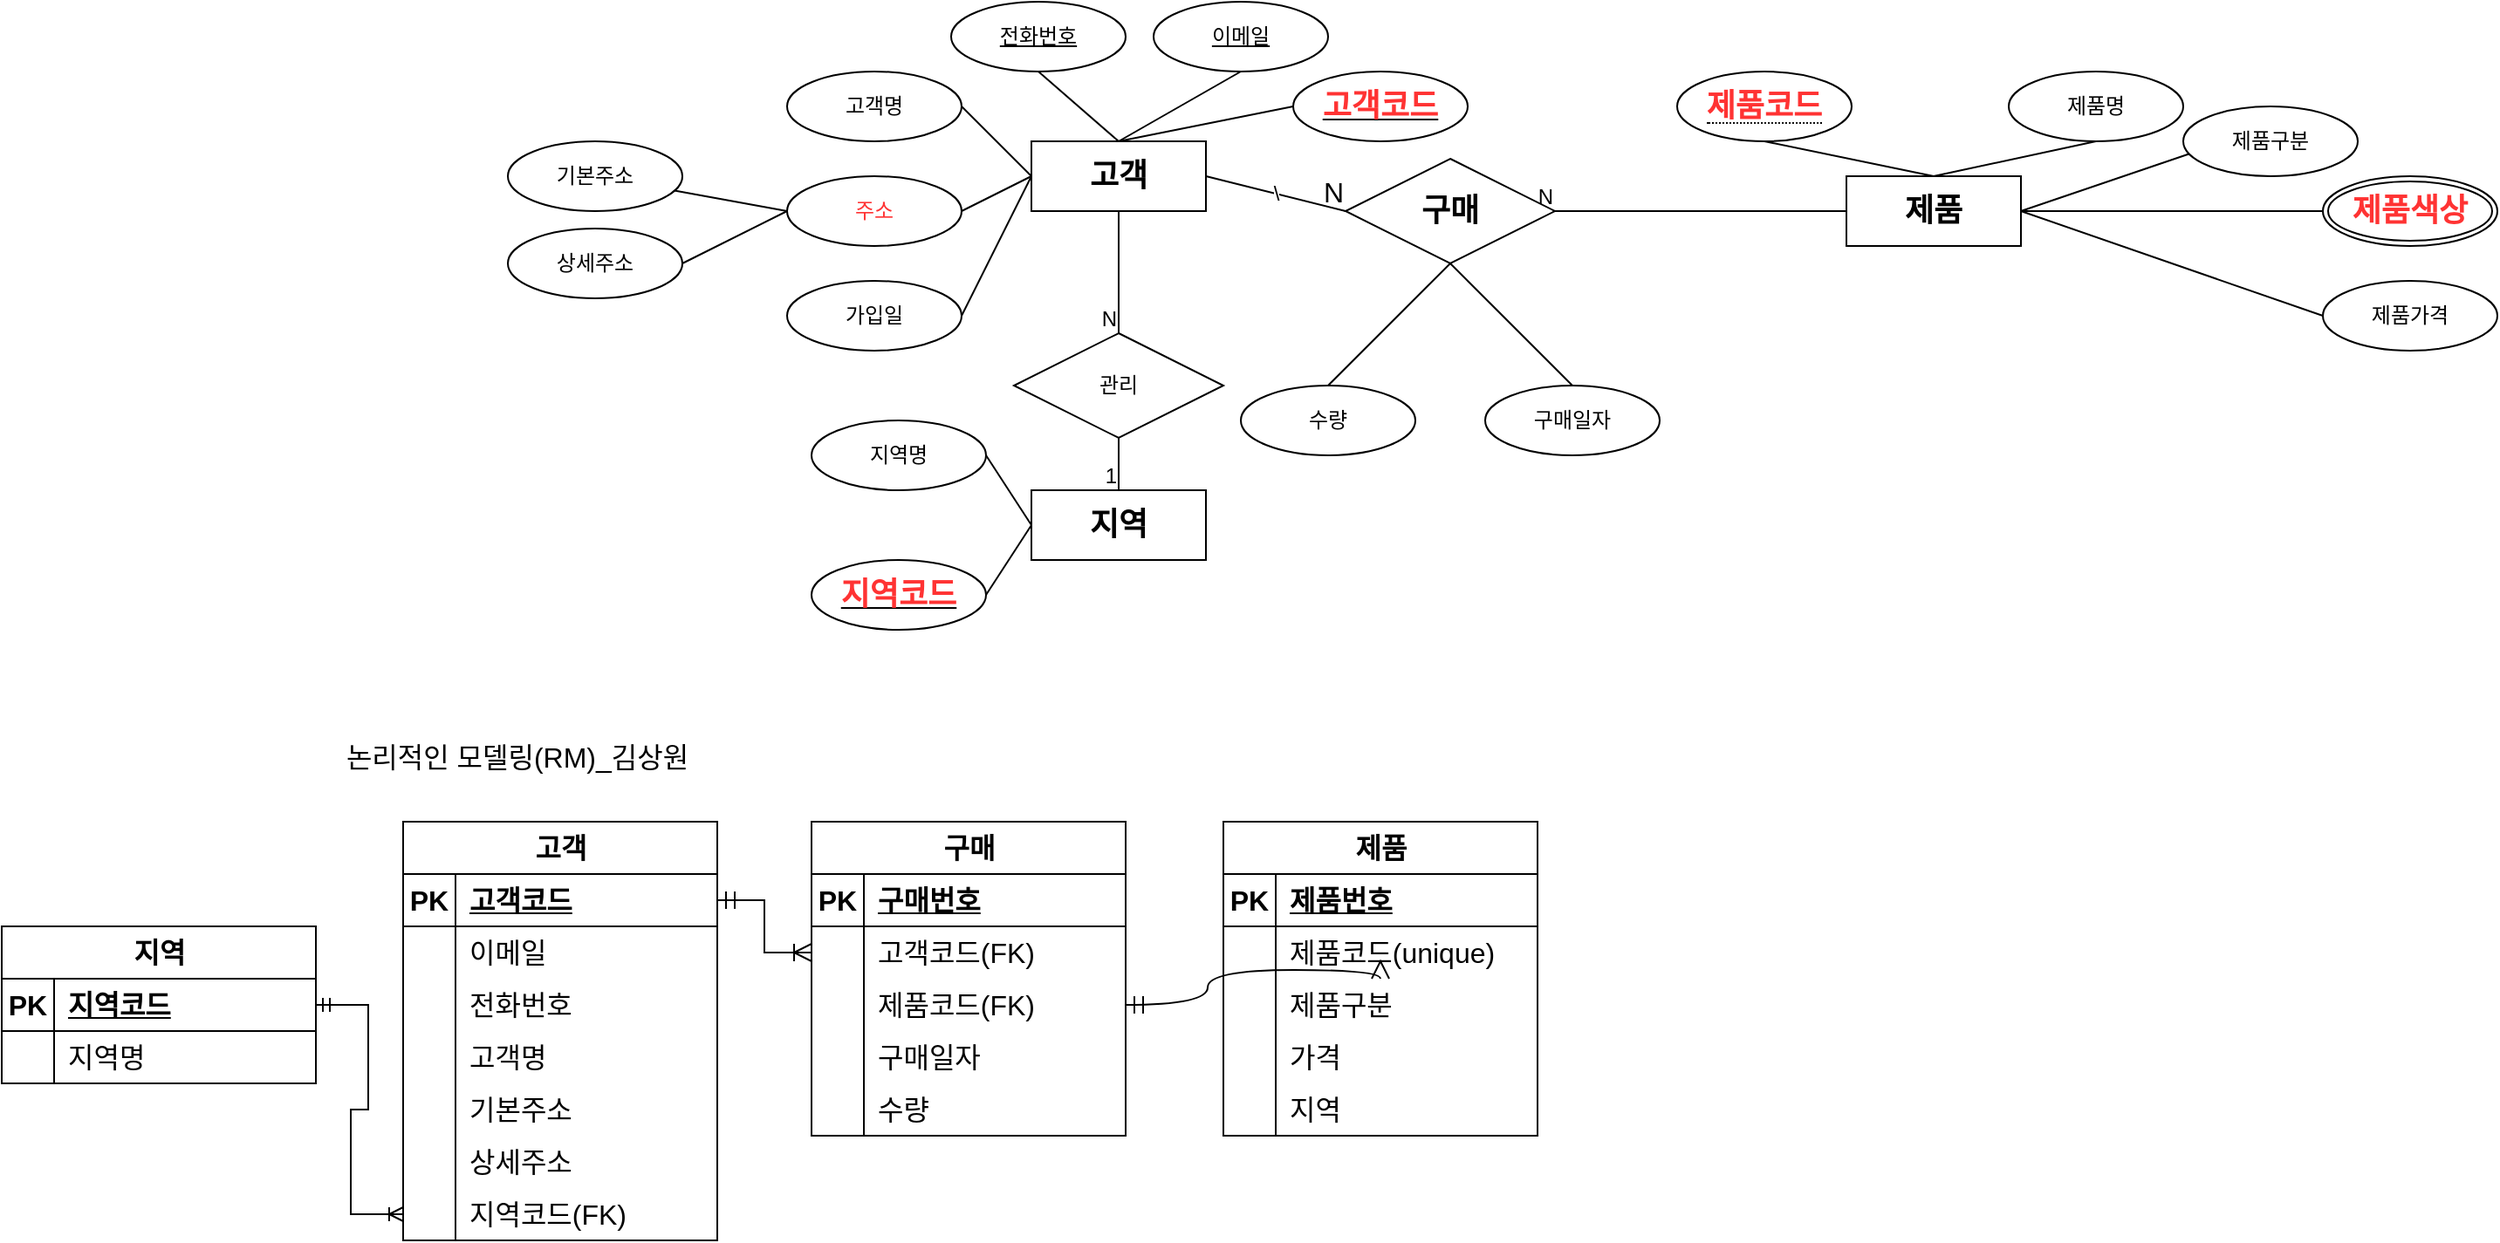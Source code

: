 <mxfile version="22.1.16" type="github">
  <diagram name="페이지-1" id="XXd5la0gGxo-WiuPi_Nq">
    <mxGraphModel dx="1359" dy="749" grid="1" gridSize="10" guides="1" tooltips="1" connect="1" arrows="1" fold="1" page="1" pageScale="1" pageWidth="827" pageHeight="1169" math="0" shadow="0">
      <root>
        <mxCell id="0" />
        <mxCell id="1" parent="0" />
        <mxCell id="Sp2O6UVeh7xAuPdAi9yz-2" value="&lt;font style=&quot;font-size: 18px;&quot;&gt;&lt;b&gt;고객&lt;/b&gt;&lt;/font&gt;" style="whiteSpace=wrap;html=1;align=center;" parent="1" vertex="1">
          <mxGeometry x="360" y="680" width="100" height="40" as="geometry" />
        </mxCell>
        <mxCell id="Sp2O6UVeh7xAuPdAi9yz-3" value="고객명" style="ellipse;whiteSpace=wrap;html=1;align=center;" parent="1" vertex="1">
          <mxGeometry x="220" y="640" width="100" height="40" as="geometry" />
        </mxCell>
        <mxCell id="Sp2O6UVeh7xAuPdAi9yz-4" value="" style="endArrow=none;html=1;rounded=0;exitX=1;exitY=0.5;exitDx=0;exitDy=0;entryX=0;entryY=0.5;entryDx=0;entryDy=0;" parent="1" source="Sp2O6UVeh7xAuPdAi9yz-3" target="Sp2O6UVeh7xAuPdAi9yz-2" edge="1">
          <mxGeometry relative="1" as="geometry">
            <mxPoint x="330" y="700" as="sourcePoint" />
            <mxPoint x="490" y="700" as="targetPoint" />
          </mxGeometry>
        </mxCell>
        <mxCell id="Sp2O6UVeh7xAuPdAi9yz-6" value="" style="endArrow=none;html=1;rounded=0;entryX=0.5;entryY=1;entryDx=0;entryDy=0;exitX=0.5;exitY=0;exitDx=0;exitDy=0;" parent="1" source="Sp2O6UVeh7xAuPdAi9yz-2" target="Sp2O6UVeh7xAuPdAi9yz-8" edge="1">
          <mxGeometry relative="1" as="geometry">
            <mxPoint x="395" y="680" as="sourcePoint" />
            <mxPoint x="410" y="640" as="targetPoint" />
          </mxGeometry>
        </mxCell>
        <mxCell id="Sp2O6UVeh7xAuPdAi9yz-8" value="전화번호" style="ellipse;whiteSpace=wrap;html=1;align=center;fontStyle=4;" parent="1" vertex="1">
          <mxGeometry x="314" y="600" width="100" height="40" as="geometry" />
        </mxCell>
        <mxCell id="Sp2O6UVeh7xAuPdAi9yz-12" value="이메일" style="ellipse;whiteSpace=wrap;html=1;align=center;fontStyle=4;" parent="1" vertex="1">
          <mxGeometry x="430" y="600" width="100" height="40" as="geometry" />
        </mxCell>
        <mxCell id="Sp2O6UVeh7xAuPdAi9yz-13" value="&lt;font color=&quot;#ff3333&quot; style=&quot;font-size: 18px;&quot;&gt;&lt;b&gt;고객코드&lt;/b&gt;&lt;/font&gt;" style="ellipse;whiteSpace=wrap;html=1;align=center;fontStyle=4;" parent="1" vertex="1">
          <mxGeometry x="510" y="640" width="100" height="40" as="geometry" />
        </mxCell>
        <mxCell id="Sp2O6UVeh7xAuPdAi9yz-15" value="&lt;font color=&quot;#ff3333&quot;&gt;주소&lt;/font&gt;" style="ellipse;whiteSpace=wrap;html=1;align=center;" parent="1" vertex="1">
          <mxGeometry x="220" y="700" width="100" height="40" as="geometry" />
        </mxCell>
        <mxCell id="Sp2O6UVeh7xAuPdAi9yz-16" value="" style="endArrow=none;html=1;rounded=0;exitX=1;exitY=0.5;exitDx=0;exitDy=0;entryX=0;entryY=0.5;entryDx=0;entryDy=0;" parent="1" source="Sp2O6UVeh7xAuPdAi9yz-15" target="Sp2O6UVeh7xAuPdAi9yz-2" edge="1">
          <mxGeometry relative="1" as="geometry">
            <mxPoint x="390" y="690" as="sourcePoint" />
            <mxPoint x="550" y="690" as="targetPoint" />
          </mxGeometry>
        </mxCell>
        <mxCell id="Sp2O6UVeh7xAuPdAi9yz-17" value="기본주소" style="ellipse;whiteSpace=wrap;html=1;align=center;" parent="1" vertex="1">
          <mxGeometry x="60" y="680" width="100" height="40" as="geometry" />
        </mxCell>
        <mxCell id="Sp2O6UVeh7xAuPdAi9yz-19" value="상세주소" style="ellipse;whiteSpace=wrap;html=1;align=center;" parent="1" vertex="1">
          <mxGeometry x="60" y="730" width="100" height="40" as="geometry" />
        </mxCell>
        <mxCell id="Sp2O6UVeh7xAuPdAi9yz-20" value="" style="endArrow=none;html=1;rounded=0;exitX=1;exitY=0.5;exitDx=0;exitDy=0;entryX=0;entryY=0.5;entryDx=0;entryDy=0;" parent="1" source="Sp2O6UVeh7xAuPdAi9yz-19" target="Sp2O6UVeh7xAuPdAi9yz-15" edge="1">
          <mxGeometry relative="1" as="geometry">
            <mxPoint x="360" y="690" as="sourcePoint" />
            <mxPoint x="520" y="690" as="targetPoint" />
          </mxGeometry>
        </mxCell>
        <mxCell id="Sp2O6UVeh7xAuPdAi9yz-21" value="" style="endArrow=none;html=1;rounded=0;entryX=0;entryY=0.5;entryDx=0;entryDy=0;" parent="1" source="Sp2O6UVeh7xAuPdAi9yz-17" target="Sp2O6UVeh7xAuPdAi9yz-15" edge="1">
          <mxGeometry relative="1" as="geometry">
            <mxPoint x="360" y="690" as="sourcePoint" />
            <mxPoint x="520" y="690" as="targetPoint" />
          </mxGeometry>
        </mxCell>
        <mxCell id="Sp2O6UVeh7xAuPdAi9yz-22" value="가입일" style="ellipse;whiteSpace=wrap;html=1;align=center;" parent="1" vertex="1">
          <mxGeometry x="220" y="760" width="100" height="40" as="geometry" />
        </mxCell>
        <mxCell id="Sp2O6UVeh7xAuPdAi9yz-23" value="" style="endArrow=none;html=1;rounded=0;exitX=1;exitY=0.5;exitDx=0;exitDy=0;" parent="1" source="Sp2O6UVeh7xAuPdAi9yz-22" edge="1">
          <mxGeometry relative="1" as="geometry">
            <mxPoint x="360" y="690" as="sourcePoint" />
            <mxPoint x="360" y="700" as="targetPoint" />
          </mxGeometry>
        </mxCell>
        <mxCell id="Sp2O6UVeh7xAuPdAi9yz-29" value="&lt;font style=&quot;font-size: 18px;&quot;&gt;&lt;b&gt;지역&lt;/b&gt;&lt;/font&gt;" style="whiteSpace=wrap;html=1;align=center;" parent="1" vertex="1">
          <mxGeometry x="360" y="880" width="100" height="40" as="geometry" />
        </mxCell>
        <mxCell id="Sp2O6UVeh7xAuPdAi9yz-32" value="지역명" style="ellipse;whiteSpace=wrap;html=1;align=center;" parent="1" vertex="1">
          <mxGeometry x="234" y="840" width="100" height="40" as="geometry" />
        </mxCell>
        <mxCell id="Sp2O6UVeh7xAuPdAi9yz-33" value="&lt;font color=&quot;#ff3333&quot; style=&quot;font-size: 18px;&quot;&gt;&lt;b&gt;지역코드&lt;/b&gt;&lt;/font&gt;" style="ellipse;whiteSpace=wrap;html=1;align=center;fontStyle=4;" parent="1" vertex="1">
          <mxGeometry x="234" y="920" width="100" height="40" as="geometry" />
        </mxCell>
        <mxCell id="Sp2O6UVeh7xAuPdAi9yz-34" value="" style="endArrow=none;html=1;rounded=0;exitX=1;exitY=0.5;exitDx=0;exitDy=0;entryX=0;entryY=0.5;entryDx=0;entryDy=0;" parent="1" source="Sp2O6UVeh7xAuPdAi9yz-33" target="Sp2O6UVeh7xAuPdAi9yz-29" edge="1">
          <mxGeometry relative="1" as="geometry">
            <mxPoint x="360" y="990" as="sourcePoint" />
            <mxPoint x="520" y="990" as="targetPoint" />
          </mxGeometry>
        </mxCell>
        <mxCell id="Sp2O6UVeh7xAuPdAi9yz-39" value="" style="endArrow=none;html=1;rounded=0;exitX=1;exitY=0.5;exitDx=0;exitDy=0;entryX=0;entryY=0.5;entryDx=0;entryDy=0;" parent="1" source="Sp2O6UVeh7xAuPdAi9yz-32" target="Sp2O6UVeh7xAuPdAi9yz-29" edge="1">
          <mxGeometry relative="1" as="geometry">
            <mxPoint x="360" y="990" as="sourcePoint" />
            <mxPoint x="520" y="990" as="targetPoint" />
          </mxGeometry>
        </mxCell>
        <mxCell id="Sp2O6UVeh7xAuPdAi9yz-53" value="&lt;font style=&quot;font-size: 18px;&quot;&gt;&lt;b&gt;제품&lt;/b&gt;&lt;/font&gt;" style="whiteSpace=wrap;html=1;align=center;" parent="1" vertex="1">
          <mxGeometry x="827" y="700" width="100" height="40" as="geometry" />
        </mxCell>
        <mxCell id="Sp2O6UVeh7xAuPdAi9yz-54" value="" style="endArrow=none;html=1;rounded=0;entryX=0.5;entryY=0;entryDx=0;entryDy=0;exitX=0.5;exitY=1;exitDx=0;exitDy=0;" parent="1" source="Sp2O6UVeh7xAuPdAi9yz-94" target="Sp2O6UVeh7xAuPdAi9yz-53" edge="1">
          <mxGeometry relative="1" as="geometry">
            <mxPoint x="830" y="760" as="sourcePoint" />
            <mxPoint x="820" y="910" as="targetPoint" />
          </mxGeometry>
        </mxCell>
        <mxCell id="Sp2O6UVeh7xAuPdAi9yz-56" value="" style="endArrow=none;html=1;rounded=0;entryX=0.5;entryY=0;entryDx=0;entryDy=0;exitX=0.5;exitY=1;exitDx=0;exitDy=0;" parent="1" source="Sp2O6UVeh7xAuPdAi9yz-57" target="Sp2O6UVeh7xAuPdAi9yz-53" edge="1">
          <mxGeometry relative="1" as="geometry">
            <mxPoint x="960" y="760" as="sourcePoint" />
            <mxPoint x="820" y="910" as="targetPoint" />
          </mxGeometry>
        </mxCell>
        <mxCell id="Sp2O6UVeh7xAuPdAi9yz-57" value="제품명" style="ellipse;whiteSpace=wrap;html=1;align=center;" parent="1" vertex="1">
          <mxGeometry x="920" y="640" width="100" height="40" as="geometry" />
        </mxCell>
        <mxCell id="Sp2O6UVeh7xAuPdAi9yz-58" value="" style="endArrow=none;html=1;rounded=0;exitX=1;exitY=0.5;exitDx=0;exitDy=0;entryX=0.04;entryY=0.675;entryDx=0;entryDy=0;entryPerimeter=0;" parent="1" source="Sp2O6UVeh7xAuPdAi9yz-53" target="Sp2O6UVeh7xAuPdAi9yz-59" edge="1">
          <mxGeometry relative="1" as="geometry">
            <mxPoint x="660" y="810" as="sourcePoint" />
            <mxPoint x="1040" y="800" as="targetPoint" />
          </mxGeometry>
        </mxCell>
        <mxCell id="Sp2O6UVeh7xAuPdAi9yz-59" value="제품구분" style="ellipse;whiteSpace=wrap;html=1;align=center;" parent="1" vertex="1">
          <mxGeometry x="1020" y="660" width="100" height="40" as="geometry" />
        </mxCell>
        <mxCell id="Sp2O6UVeh7xAuPdAi9yz-60" value="&lt;font color=&quot;#ff3333&quot; style=&quot;font-size: 18px;&quot;&gt;&lt;b&gt;제품색상&lt;/b&gt;&lt;/font&gt;" style="ellipse;shape=doubleEllipse;margin=3;whiteSpace=wrap;html=1;align=center;" parent="1" vertex="1">
          <mxGeometry x="1100" y="700" width="100" height="40" as="geometry" />
        </mxCell>
        <mxCell id="Sp2O6UVeh7xAuPdAi9yz-61" value="" style="endArrow=none;html=1;rounded=0;exitX=1;exitY=0.5;exitDx=0;exitDy=0;entryX=0;entryY=0.5;entryDx=0;entryDy=0;" parent="1" source="Sp2O6UVeh7xAuPdAi9yz-53" target="Sp2O6UVeh7xAuPdAi9yz-60" edge="1">
          <mxGeometry relative="1" as="geometry">
            <mxPoint x="660" y="810" as="sourcePoint" />
            <mxPoint x="820" y="810" as="targetPoint" />
          </mxGeometry>
        </mxCell>
        <mxCell id="Sp2O6UVeh7xAuPdAi9yz-62" value="" style="endArrow=none;html=1;rounded=0;exitX=1;exitY=0.5;exitDx=0;exitDy=0;entryX=0;entryY=0.5;entryDx=0;entryDy=0;" parent="1" source="Sp2O6UVeh7xAuPdAi9yz-53" target="Sp2O6UVeh7xAuPdAi9yz-63" edge="1">
          <mxGeometry relative="1" as="geometry">
            <mxPoint x="660" y="810" as="sourcePoint" />
            <mxPoint x="1040" y="920" as="targetPoint" />
          </mxGeometry>
        </mxCell>
        <mxCell id="Sp2O6UVeh7xAuPdAi9yz-63" value="제품가격" style="ellipse;whiteSpace=wrap;html=1;align=center;" parent="1" vertex="1">
          <mxGeometry x="1100" y="760" width="100" height="40" as="geometry" />
        </mxCell>
        <mxCell id="Sp2O6UVeh7xAuPdAi9yz-67" value="" style="endArrow=none;html=1;rounded=0;entryX=0.5;entryY=0;entryDx=0;entryDy=0;exitX=0.5;exitY=1;exitDx=0;exitDy=0;" parent="1" source="Sp2O6UVeh7xAuPdAi9yz-12" target="Sp2O6UVeh7xAuPdAi9yz-2" edge="1">
          <mxGeometry relative="1" as="geometry">
            <mxPoint x="210" y="800" as="sourcePoint" />
            <mxPoint x="370" y="800" as="targetPoint" />
          </mxGeometry>
        </mxCell>
        <mxCell id="Sp2O6UVeh7xAuPdAi9yz-72" value="" style="endArrow=none;html=1;rounded=0;exitX=0;exitY=0.5;exitDx=0;exitDy=0;" parent="1" source="Sp2O6UVeh7xAuPdAi9yz-13" edge="1">
          <mxGeometry relative="1" as="geometry">
            <mxPoint x="210" y="800" as="sourcePoint" />
            <mxPoint x="410" y="680" as="targetPoint" />
          </mxGeometry>
        </mxCell>
        <mxCell id="Sp2O6UVeh7xAuPdAi9yz-73" value="" style="endArrow=none;html=1;rounded=0;exitX=0.5;exitY=1;exitDx=0;exitDy=0;entryX=0.5;entryY=0;entryDx=0;entryDy=0;" parent="1" source="Sp2O6UVeh7xAuPdAi9yz-2" target="Sp2O6UVeh7xAuPdAi9yz-75" edge="1">
          <mxGeometry relative="1" as="geometry">
            <mxPoint x="210" y="800" as="sourcePoint" />
            <mxPoint x="410" y="800" as="targetPoint" />
          </mxGeometry>
        </mxCell>
        <mxCell id="Sp2O6UVeh7xAuPdAi9yz-74" value="N" style="resizable=0;html=1;whiteSpace=wrap;align=right;verticalAlign=bottom;" parent="Sp2O6UVeh7xAuPdAi9yz-73" connectable="0" vertex="1">
          <mxGeometry x="1" relative="1" as="geometry" />
        </mxCell>
        <mxCell id="Sp2O6UVeh7xAuPdAi9yz-75" value="관리" style="shape=rhombus;perimeter=rhombusPerimeter;whiteSpace=wrap;html=1;align=center;" parent="1" vertex="1">
          <mxGeometry x="350" y="790" width="120" height="60" as="geometry" />
        </mxCell>
        <mxCell id="Sp2O6UVeh7xAuPdAi9yz-76" value="" style="endArrow=none;html=1;rounded=0;entryX=0.5;entryY=0;entryDx=0;entryDy=0;exitX=0.5;exitY=1;exitDx=0;exitDy=0;" parent="1" source="Sp2O6UVeh7xAuPdAi9yz-75" target="Sp2O6UVeh7xAuPdAi9yz-29" edge="1">
          <mxGeometry relative="1" as="geometry">
            <mxPoint x="210" y="800" as="sourcePoint" />
            <mxPoint x="370" y="800" as="targetPoint" />
          </mxGeometry>
        </mxCell>
        <mxCell id="Sp2O6UVeh7xAuPdAi9yz-77" value="1" style="resizable=0;html=1;whiteSpace=wrap;align=right;verticalAlign=bottom;" parent="Sp2O6UVeh7xAuPdAi9yz-76" connectable="0" vertex="1">
          <mxGeometry x="1" relative="1" as="geometry" />
        </mxCell>
        <mxCell id="Sp2O6UVeh7xAuPdAi9yz-82" value="&lt;font style=&quot;font-size: 18px;&quot;&gt;&lt;b&gt;구매&lt;/b&gt;&lt;/font&gt;" style="shape=rhombus;perimeter=rhombusPerimeter;whiteSpace=wrap;html=1;align=center;" parent="1" vertex="1">
          <mxGeometry x="540" y="690" width="120" height="60" as="geometry" />
        </mxCell>
        <mxCell id="Sp2O6UVeh7xAuPdAi9yz-89" value="" style="endArrow=none;html=1;rounded=0;exitX=0.5;exitY=1;exitDx=0;exitDy=0;entryX=0.5;entryY=0;entryDx=0;entryDy=0;" parent="1" source="Sp2O6UVeh7xAuPdAi9yz-82" target="Sp2O6UVeh7xAuPdAi9yz-90" edge="1">
          <mxGeometry relative="1" as="geometry">
            <mxPoint x="620" y="790" as="sourcePoint" />
            <mxPoint x="640" y="880" as="targetPoint" />
          </mxGeometry>
        </mxCell>
        <mxCell id="Sp2O6UVeh7xAuPdAi9yz-90" value="구매일자" style="ellipse;whiteSpace=wrap;html=1;align=center;" parent="1" vertex="1">
          <mxGeometry x="620" y="820" width="100" height="40" as="geometry" />
        </mxCell>
        <mxCell id="Sp2O6UVeh7xAuPdAi9yz-91" value="" style="endArrow=none;html=1;rounded=0;exitX=0;exitY=0.5;exitDx=0;exitDy=0;entryX=1;entryY=0.5;entryDx=0;entryDy=0;" parent="1" source="Sp2O6UVeh7xAuPdAi9yz-53" target="Sp2O6UVeh7xAuPdAi9yz-82" edge="1">
          <mxGeometry relative="1" as="geometry">
            <mxPoint x="500" y="800" as="sourcePoint" />
            <mxPoint x="750" y="910" as="targetPoint" />
          </mxGeometry>
        </mxCell>
        <mxCell id="Sp2O6UVeh7xAuPdAi9yz-92" value="N" style="resizable=0;html=1;whiteSpace=wrap;align=right;verticalAlign=bottom;" parent="Sp2O6UVeh7xAuPdAi9yz-91" connectable="0" vertex="1">
          <mxGeometry x="1" relative="1" as="geometry" />
        </mxCell>
        <mxCell id="Sp2O6UVeh7xAuPdAi9yz-94" value="&lt;span style=&quot;border-bottom: 1px dotted&quot;&gt;&lt;font color=&quot;#ff3333&quot; style=&quot;font-size: 18px;&quot;&gt;&lt;b&gt;제품코드&lt;/b&gt;&lt;/font&gt;&lt;/span&gt;" style="ellipse;whiteSpace=wrap;html=1;align=center;" parent="1" vertex="1">
          <mxGeometry x="730" y="640" width="100" height="40" as="geometry" />
        </mxCell>
        <mxCell id="5yjKq1ibxhHhdfg8pm5G-1" value="고객" style="shape=table;startSize=30;container=1;collapsible=1;childLayout=tableLayout;fixedRows=1;rowLines=0;fontStyle=1;align=center;resizeLast=1;html=1;fontSize=16;" parent="1" vertex="1">
          <mxGeometry y="1070" width="180" height="240" as="geometry" />
        </mxCell>
        <mxCell id="5yjKq1ibxhHhdfg8pm5G-2" value="" style="shape=tableRow;horizontal=0;startSize=0;swimlaneHead=0;swimlaneBody=0;fillColor=none;collapsible=0;dropTarget=0;points=[[0,0.5],[1,0.5]];portConstraint=eastwest;top=0;left=0;right=0;bottom=1;fontSize=16;" parent="5yjKq1ibxhHhdfg8pm5G-1" vertex="1">
          <mxGeometry y="30" width="180" height="30" as="geometry" />
        </mxCell>
        <mxCell id="5yjKq1ibxhHhdfg8pm5G-3" value="PK" style="shape=partialRectangle;connectable=0;fillColor=none;top=0;left=0;bottom=0;right=0;fontStyle=1;overflow=hidden;whiteSpace=wrap;html=1;fontSize=16;" parent="5yjKq1ibxhHhdfg8pm5G-2" vertex="1">
          <mxGeometry width="30" height="30" as="geometry">
            <mxRectangle width="30" height="30" as="alternateBounds" />
          </mxGeometry>
        </mxCell>
        <mxCell id="5yjKq1ibxhHhdfg8pm5G-4" value="고객코드" style="shape=partialRectangle;connectable=0;fillColor=none;top=0;left=0;bottom=0;right=0;align=left;spacingLeft=6;fontStyle=5;overflow=hidden;whiteSpace=wrap;html=1;fontSize=16;" parent="5yjKq1ibxhHhdfg8pm5G-2" vertex="1">
          <mxGeometry x="30" width="150" height="30" as="geometry">
            <mxRectangle width="150" height="30" as="alternateBounds" />
          </mxGeometry>
        </mxCell>
        <mxCell id="5yjKq1ibxhHhdfg8pm5G-5" value="" style="shape=tableRow;horizontal=0;startSize=0;swimlaneHead=0;swimlaneBody=0;fillColor=none;collapsible=0;dropTarget=0;points=[[0,0.5],[1,0.5]];portConstraint=eastwest;top=0;left=0;right=0;bottom=0;fontSize=16;" parent="5yjKq1ibxhHhdfg8pm5G-1" vertex="1">
          <mxGeometry y="60" width="180" height="30" as="geometry" />
        </mxCell>
        <mxCell id="5yjKq1ibxhHhdfg8pm5G-6" value="" style="shape=partialRectangle;connectable=0;fillColor=none;top=0;left=0;bottom=0;right=0;editable=1;overflow=hidden;whiteSpace=wrap;html=1;fontSize=16;" parent="5yjKq1ibxhHhdfg8pm5G-5" vertex="1">
          <mxGeometry width="30" height="30" as="geometry">
            <mxRectangle width="30" height="30" as="alternateBounds" />
          </mxGeometry>
        </mxCell>
        <mxCell id="5yjKq1ibxhHhdfg8pm5G-7" value="이메일" style="shape=partialRectangle;connectable=0;fillColor=none;top=0;left=0;bottom=0;right=0;align=left;spacingLeft=6;overflow=hidden;whiteSpace=wrap;html=1;fontSize=16;" parent="5yjKq1ibxhHhdfg8pm5G-5" vertex="1">
          <mxGeometry x="30" width="150" height="30" as="geometry">
            <mxRectangle width="150" height="30" as="alternateBounds" />
          </mxGeometry>
        </mxCell>
        <mxCell id="5yjKq1ibxhHhdfg8pm5G-8" value="" style="shape=tableRow;horizontal=0;startSize=0;swimlaneHead=0;swimlaneBody=0;fillColor=none;collapsible=0;dropTarget=0;points=[[0,0.5],[1,0.5]];portConstraint=eastwest;top=0;left=0;right=0;bottom=0;fontSize=16;" parent="5yjKq1ibxhHhdfg8pm5G-1" vertex="1">
          <mxGeometry y="90" width="180" height="30" as="geometry" />
        </mxCell>
        <mxCell id="5yjKq1ibxhHhdfg8pm5G-9" value="" style="shape=partialRectangle;connectable=0;fillColor=none;top=0;left=0;bottom=0;right=0;editable=1;overflow=hidden;whiteSpace=wrap;html=1;fontSize=16;" parent="5yjKq1ibxhHhdfg8pm5G-8" vertex="1">
          <mxGeometry width="30" height="30" as="geometry">
            <mxRectangle width="30" height="30" as="alternateBounds" />
          </mxGeometry>
        </mxCell>
        <mxCell id="5yjKq1ibxhHhdfg8pm5G-10" value="전화번호" style="shape=partialRectangle;connectable=0;fillColor=none;top=0;left=0;bottom=0;right=0;align=left;spacingLeft=6;overflow=hidden;whiteSpace=wrap;html=1;fontSize=16;" parent="5yjKq1ibxhHhdfg8pm5G-8" vertex="1">
          <mxGeometry x="30" width="150" height="30" as="geometry">
            <mxRectangle width="150" height="30" as="alternateBounds" />
          </mxGeometry>
        </mxCell>
        <mxCell id="5yjKq1ibxhHhdfg8pm5G-11" value="" style="shape=tableRow;horizontal=0;startSize=0;swimlaneHead=0;swimlaneBody=0;fillColor=none;collapsible=0;dropTarget=0;points=[[0,0.5],[1,0.5]];portConstraint=eastwest;top=0;left=0;right=0;bottom=0;fontSize=16;" parent="5yjKq1ibxhHhdfg8pm5G-1" vertex="1">
          <mxGeometry y="120" width="180" height="30" as="geometry" />
        </mxCell>
        <mxCell id="5yjKq1ibxhHhdfg8pm5G-12" value="" style="shape=partialRectangle;connectable=0;fillColor=none;top=0;left=0;bottom=0;right=0;editable=1;overflow=hidden;whiteSpace=wrap;html=1;fontSize=16;" parent="5yjKq1ibxhHhdfg8pm5G-11" vertex="1">
          <mxGeometry width="30" height="30" as="geometry">
            <mxRectangle width="30" height="30" as="alternateBounds" />
          </mxGeometry>
        </mxCell>
        <mxCell id="5yjKq1ibxhHhdfg8pm5G-13" value="고객명" style="shape=partialRectangle;connectable=0;fillColor=none;top=0;left=0;bottom=0;right=0;align=left;spacingLeft=6;overflow=hidden;whiteSpace=wrap;html=1;fontSize=16;" parent="5yjKq1ibxhHhdfg8pm5G-11" vertex="1">
          <mxGeometry x="30" width="150" height="30" as="geometry">
            <mxRectangle width="150" height="30" as="alternateBounds" />
          </mxGeometry>
        </mxCell>
        <mxCell id="5yjKq1ibxhHhdfg8pm5G-49" value="" style="shape=tableRow;horizontal=0;startSize=0;swimlaneHead=0;swimlaneBody=0;fillColor=none;collapsible=0;dropTarget=0;points=[[0,0.5],[1,0.5]];portConstraint=eastwest;top=0;left=0;right=0;bottom=0;fontSize=16;" parent="5yjKq1ibxhHhdfg8pm5G-1" vertex="1">
          <mxGeometry y="150" width="180" height="30" as="geometry" />
        </mxCell>
        <mxCell id="5yjKq1ibxhHhdfg8pm5G-50" value="" style="shape=partialRectangle;connectable=0;fillColor=none;top=0;left=0;bottom=0;right=0;editable=1;overflow=hidden;whiteSpace=wrap;html=1;fontSize=16;" parent="5yjKq1ibxhHhdfg8pm5G-49" vertex="1">
          <mxGeometry width="30" height="30" as="geometry">
            <mxRectangle width="30" height="30" as="alternateBounds" />
          </mxGeometry>
        </mxCell>
        <mxCell id="5yjKq1ibxhHhdfg8pm5G-51" value="기본주소" style="shape=partialRectangle;connectable=0;fillColor=none;top=0;left=0;bottom=0;right=0;align=left;spacingLeft=6;overflow=hidden;whiteSpace=wrap;html=1;fontSize=16;" parent="5yjKq1ibxhHhdfg8pm5G-49" vertex="1">
          <mxGeometry x="30" width="150" height="30" as="geometry">
            <mxRectangle width="150" height="30" as="alternateBounds" />
          </mxGeometry>
        </mxCell>
        <mxCell id="5yjKq1ibxhHhdfg8pm5G-52" value="" style="shape=tableRow;horizontal=0;startSize=0;swimlaneHead=0;swimlaneBody=0;fillColor=none;collapsible=0;dropTarget=0;points=[[0,0.5],[1,0.5]];portConstraint=eastwest;top=0;left=0;right=0;bottom=0;fontSize=16;" parent="5yjKq1ibxhHhdfg8pm5G-1" vertex="1">
          <mxGeometry y="180" width="180" height="30" as="geometry" />
        </mxCell>
        <mxCell id="5yjKq1ibxhHhdfg8pm5G-53" value="" style="shape=partialRectangle;connectable=0;fillColor=none;top=0;left=0;bottom=0;right=0;editable=1;overflow=hidden;whiteSpace=wrap;html=1;fontSize=16;" parent="5yjKq1ibxhHhdfg8pm5G-52" vertex="1">
          <mxGeometry width="30" height="30" as="geometry">
            <mxRectangle width="30" height="30" as="alternateBounds" />
          </mxGeometry>
        </mxCell>
        <mxCell id="5yjKq1ibxhHhdfg8pm5G-54" value="상세주소" style="shape=partialRectangle;connectable=0;fillColor=none;top=0;left=0;bottom=0;right=0;align=left;spacingLeft=6;overflow=hidden;whiteSpace=wrap;html=1;fontSize=16;" parent="5yjKq1ibxhHhdfg8pm5G-52" vertex="1">
          <mxGeometry x="30" width="150" height="30" as="geometry">
            <mxRectangle width="150" height="30" as="alternateBounds" />
          </mxGeometry>
        </mxCell>
        <mxCell id="5yjKq1ibxhHhdfg8pm5G-142" value="" style="shape=tableRow;horizontal=0;startSize=0;swimlaneHead=0;swimlaneBody=0;fillColor=none;collapsible=0;dropTarget=0;points=[[0,0.5],[1,0.5]];portConstraint=eastwest;top=0;left=0;right=0;bottom=0;fontSize=16;" parent="5yjKq1ibxhHhdfg8pm5G-1" vertex="1">
          <mxGeometry y="210" width="180" height="30" as="geometry" />
        </mxCell>
        <mxCell id="5yjKq1ibxhHhdfg8pm5G-143" value="" style="shape=partialRectangle;connectable=0;fillColor=none;top=0;left=0;bottom=0;right=0;editable=1;overflow=hidden;whiteSpace=wrap;html=1;fontSize=16;" parent="5yjKq1ibxhHhdfg8pm5G-142" vertex="1">
          <mxGeometry width="30" height="30" as="geometry">
            <mxRectangle width="30" height="30" as="alternateBounds" />
          </mxGeometry>
        </mxCell>
        <mxCell id="5yjKq1ibxhHhdfg8pm5G-144" value="지역코드(FK)" style="shape=partialRectangle;connectable=0;fillColor=none;top=0;left=0;bottom=0;right=0;align=left;spacingLeft=6;overflow=hidden;whiteSpace=wrap;html=1;fontSize=16;" parent="5yjKq1ibxhHhdfg8pm5G-142" vertex="1">
          <mxGeometry x="30" width="150" height="30" as="geometry">
            <mxRectangle width="150" height="30" as="alternateBounds" />
          </mxGeometry>
        </mxCell>
        <mxCell id="5yjKq1ibxhHhdfg8pm5G-58" value="제품" style="shape=table;startSize=30;container=1;collapsible=1;childLayout=tableLayout;fixedRows=1;rowLines=0;fontStyle=1;align=center;resizeLast=1;html=1;fontSize=16;" parent="1" vertex="1">
          <mxGeometry x="470" y="1070" width="180" height="180" as="geometry" />
        </mxCell>
        <mxCell id="5yjKq1ibxhHhdfg8pm5G-59" value="" style="shape=tableRow;horizontal=0;startSize=0;swimlaneHead=0;swimlaneBody=0;fillColor=none;collapsible=0;dropTarget=0;points=[[0,0.5],[1,0.5]];portConstraint=eastwest;top=0;left=0;right=0;bottom=1;fontSize=16;" parent="5yjKq1ibxhHhdfg8pm5G-58" vertex="1">
          <mxGeometry y="30" width="180" height="30" as="geometry" />
        </mxCell>
        <mxCell id="5yjKq1ibxhHhdfg8pm5G-60" value="PK" style="shape=partialRectangle;connectable=0;fillColor=none;top=0;left=0;bottom=0;right=0;fontStyle=1;overflow=hidden;whiteSpace=wrap;html=1;fontSize=16;" parent="5yjKq1ibxhHhdfg8pm5G-59" vertex="1">
          <mxGeometry width="30" height="30" as="geometry">
            <mxRectangle width="30" height="30" as="alternateBounds" />
          </mxGeometry>
        </mxCell>
        <mxCell id="5yjKq1ibxhHhdfg8pm5G-61" value="제품번호" style="shape=partialRectangle;connectable=0;fillColor=none;top=0;left=0;bottom=0;right=0;align=left;spacingLeft=6;fontStyle=5;overflow=hidden;whiteSpace=wrap;html=1;fontSize=16;" parent="5yjKq1ibxhHhdfg8pm5G-59" vertex="1">
          <mxGeometry x="30" width="150" height="30" as="geometry">
            <mxRectangle width="150" height="30" as="alternateBounds" />
          </mxGeometry>
        </mxCell>
        <mxCell id="5yjKq1ibxhHhdfg8pm5G-62" value="" style="shape=tableRow;horizontal=0;startSize=0;swimlaneHead=0;swimlaneBody=0;fillColor=none;collapsible=0;dropTarget=0;points=[[0,0.5],[1,0.5]];portConstraint=eastwest;top=0;left=0;right=0;bottom=0;fontSize=16;" parent="5yjKq1ibxhHhdfg8pm5G-58" vertex="1">
          <mxGeometry y="60" width="180" height="30" as="geometry" />
        </mxCell>
        <mxCell id="5yjKq1ibxhHhdfg8pm5G-63" value="" style="shape=partialRectangle;connectable=0;fillColor=none;top=0;left=0;bottom=0;right=0;editable=1;overflow=hidden;whiteSpace=wrap;html=1;fontSize=16;" parent="5yjKq1ibxhHhdfg8pm5G-62" vertex="1">
          <mxGeometry width="30" height="30" as="geometry">
            <mxRectangle width="30" height="30" as="alternateBounds" />
          </mxGeometry>
        </mxCell>
        <mxCell id="5yjKq1ibxhHhdfg8pm5G-64" value="제품코드(unique)" style="shape=partialRectangle;connectable=0;fillColor=none;top=0;left=0;bottom=0;right=0;align=left;spacingLeft=6;overflow=hidden;whiteSpace=wrap;html=1;fontSize=16;" parent="5yjKq1ibxhHhdfg8pm5G-62" vertex="1">
          <mxGeometry x="30" width="150" height="30" as="geometry">
            <mxRectangle width="150" height="30" as="alternateBounds" />
          </mxGeometry>
        </mxCell>
        <mxCell id="5yjKq1ibxhHhdfg8pm5G-65" value="" style="shape=tableRow;horizontal=0;startSize=0;swimlaneHead=0;swimlaneBody=0;fillColor=none;collapsible=0;dropTarget=0;points=[[0,0.5],[1,0.5]];portConstraint=eastwest;top=0;left=0;right=0;bottom=0;fontSize=16;" parent="5yjKq1ibxhHhdfg8pm5G-58" vertex="1">
          <mxGeometry y="90" width="180" height="30" as="geometry" />
        </mxCell>
        <mxCell id="5yjKq1ibxhHhdfg8pm5G-66" value="" style="shape=partialRectangle;connectable=0;fillColor=none;top=0;left=0;bottom=0;right=0;editable=1;overflow=hidden;whiteSpace=wrap;html=1;fontSize=16;" parent="5yjKq1ibxhHhdfg8pm5G-65" vertex="1">
          <mxGeometry width="30" height="30" as="geometry">
            <mxRectangle width="30" height="30" as="alternateBounds" />
          </mxGeometry>
        </mxCell>
        <mxCell id="5yjKq1ibxhHhdfg8pm5G-67" value="제품구분" style="shape=partialRectangle;connectable=0;fillColor=none;top=0;left=0;bottom=0;right=0;align=left;spacingLeft=6;overflow=hidden;whiteSpace=wrap;html=1;fontSize=16;" parent="5yjKq1ibxhHhdfg8pm5G-65" vertex="1">
          <mxGeometry x="30" width="150" height="30" as="geometry">
            <mxRectangle width="150" height="30" as="alternateBounds" />
          </mxGeometry>
        </mxCell>
        <mxCell id="5yjKq1ibxhHhdfg8pm5G-71" value="" style="shape=tableRow;horizontal=0;startSize=0;swimlaneHead=0;swimlaneBody=0;fillColor=none;collapsible=0;dropTarget=0;points=[[0,0.5],[1,0.5]];portConstraint=eastwest;top=0;left=0;right=0;bottom=0;fontSize=16;" parent="5yjKq1ibxhHhdfg8pm5G-58" vertex="1">
          <mxGeometry y="120" width="180" height="30" as="geometry" />
        </mxCell>
        <mxCell id="5yjKq1ibxhHhdfg8pm5G-72" value="" style="shape=partialRectangle;connectable=0;fillColor=none;top=0;left=0;bottom=0;right=0;editable=1;overflow=hidden;whiteSpace=wrap;html=1;fontSize=16;" parent="5yjKq1ibxhHhdfg8pm5G-71" vertex="1">
          <mxGeometry width="30" height="30" as="geometry">
            <mxRectangle width="30" height="30" as="alternateBounds" />
          </mxGeometry>
        </mxCell>
        <mxCell id="5yjKq1ibxhHhdfg8pm5G-73" value="가격" style="shape=partialRectangle;connectable=0;fillColor=none;top=0;left=0;bottom=0;right=0;align=left;spacingLeft=6;overflow=hidden;whiteSpace=wrap;html=1;fontSize=16;" parent="5yjKq1ibxhHhdfg8pm5G-71" vertex="1">
          <mxGeometry x="30" width="150" height="30" as="geometry">
            <mxRectangle width="150" height="30" as="alternateBounds" />
          </mxGeometry>
        </mxCell>
        <mxCell id="5yjKq1ibxhHhdfg8pm5G-80" value="" style="shape=tableRow;horizontal=0;startSize=0;swimlaneHead=0;swimlaneBody=0;fillColor=none;collapsible=0;dropTarget=0;points=[[0,0.5],[1,0.5]];portConstraint=eastwest;top=0;left=0;right=0;bottom=0;fontSize=16;" parent="5yjKq1ibxhHhdfg8pm5G-58" vertex="1">
          <mxGeometry y="150" width="180" height="30" as="geometry" />
        </mxCell>
        <mxCell id="5yjKq1ibxhHhdfg8pm5G-81" value="" style="shape=partialRectangle;connectable=0;fillColor=none;top=0;left=0;bottom=0;right=0;editable=1;overflow=hidden;whiteSpace=wrap;html=1;fontSize=16;" parent="5yjKq1ibxhHhdfg8pm5G-80" vertex="1">
          <mxGeometry width="30" height="30" as="geometry">
            <mxRectangle width="30" height="30" as="alternateBounds" />
          </mxGeometry>
        </mxCell>
        <mxCell id="5yjKq1ibxhHhdfg8pm5G-82" value="지역" style="shape=partialRectangle;connectable=0;fillColor=none;top=0;left=0;bottom=0;right=0;align=left;spacingLeft=6;overflow=hidden;whiteSpace=wrap;html=1;fontSize=16;" parent="5yjKq1ibxhHhdfg8pm5G-80" vertex="1">
          <mxGeometry x="30" width="150" height="30" as="geometry">
            <mxRectangle width="150" height="30" as="alternateBounds" />
          </mxGeometry>
        </mxCell>
        <mxCell id="5yjKq1ibxhHhdfg8pm5G-83" value="지역" style="shape=table;startSize=30;container=1;collapsible=1;childLayout=tableLayout;fixedRows=1;rowLines=0;fontStyle=1;align=center;resizeLast=1;html=1;fontSize=16;" parent="1" vertex="1">
          <mxGeometry x="-230" y="1130" width="180" height="90" as="geometry" />
        </mxCell>
        <mxCell id="5yjKq1ibxhHhdfg8pm5G-84" value="" style="shape=tableRow;horizontal=0;startSize=0;swimlaneHead=0;swimlaneBody=0;fillColor=none;collapsible=0;dropTarget=0;points=[[0,0.5],[1,0.5]];portConstraint=eastwest;top=0;left=0;right=0;bottom=1;fontSize=16;" parent="5yjKq1ibxhHhdfg8pm5G-83" vertex="1">
          <mxGeometry y="30" width="180" height="30" as="geometry" />
        </mxCell>
        <mxCell id="5yjKq1ibxhHhdfg8pm5G-85" value="PK" style="shape=partialRectangle;connectable=0;fillColor=none;top=0;left=0;bottom=0;right=0;fontStyle=1;overflow=hidden;whiteSpace=wrap;html=1;fontSize=16;" parent="5yjKq1ibxhHhdfg8pm5G-84" vertex="1">
          <mxGeometry width="30" height="30" as="geometry">
            <mxRectangle width="30" height="30" as="alternateBounds" />
          </mxGeometry>
        </mxCell>
        <mxCell id="5yjKq1ibxhHhdfg8pm5G-86" value="지역코드" style="shape=partialRectangle;connectable=0;fillColor=none;top=0;left=0;bottom=0;right=0;align=left;spacingLeft=6;fontStyle=5;overflow=hidden;whiteSpace=wrap;html=1;fontSize=16;" parent="5yjKq1ibxhHhdfg8pm5G-84" vertex="1">
          <mxGeometry x="30" width="150" height="30" as="geometry">
            <mxRectangle width="150" height="30" as="alternateBounds" />
          </mxGeometry>
        </mxCell>
        <mxCell id="5yjKq1ibxhHhdfg8pm5G-87" value="" style="shape=tableRow;horizontal=0;startSize=0;swimlaneHead=0;swimlaneBody=0;fillColor=none;collapsible=0;dropTarget=0;points=[[0,0.5],[1,0.5]];portConstraint=eastwest;top=0;left=0;right=0;bottom=0;fontSize=16;" parent="5yjKq1ibxhHhdfg8pm5G-83" vertex="1">
          <mxGeometry y="60" width="180" height="30" as="geometry" />
        </mxCell>
        <mxCell id="5yjKq1ibxhHhdfg8pm5G-88" value="" style="shape=partialRectangle;connectable=0;fillColor=none;top=0;left=0;bottom=0;right=0;editable=1;overflow=hidden;whiteSpace=wrap;html=1;fontSize=16;" parent="5yjKq1ibxhHhdfg8pm5G-87" vertex="1">
          <mxGeometry width="30" height="30" as="geometry">
            <mxRectangle width="30" height="30" as="alternateBounds" />
          </mxGeometry>
        </mxCell>
        <mxCell id="5yjKq1ibxhHhdfg8pm5G-89" value="지역명" style="shape=partialRectangle;connectable=0;fillColor=none;top=0;left=0;bottom=0;right=0;align=left;spacingLeft=6;overflow=hidden;whiteSpace=wrap;html=1;fontSize=16;" parent="5yjKq1ibxhHhdfg8pm5G-87" vertex="1">
          <mxGeometry x="30" width="150" height="30" as="geometry">
            <mxRectangle width="150" height="30" as="alternateBounds" />
          </mxGeometry>
        </mxCell>
        <mxCell id="5yjKq1ibxhHhdfg8pm5G-99" value="구매" style="shape=table;startSize=30;container=1;collapsible=1;childLayout=tableLayout;fixedRows=1;rowLines=0;fontStyle=1;align=center;resizeLast=1;html=1;fontSize=16;" parent="1" vertex="1">
          <mxGeometry x="234" y="1070" width="180" height="180" as="geometry" />
        </mxCell>
        <mxCell id="5yjKq1ibxhHhdfg8pm5G-100" value="" style="shape=tableRow;horizontal=0;startSize=0;swimlaneHead=0;swimlaneBody=0;fillColor=none;collapsible=0;dropTarget=0;points=[[0,0.5],[1,0.5]];portConstraint=eastwest;top=0;left=0;right=0;bottom=1;fontSize=16;" parent="5yjKq1ibxhHhdfg8pm5G-99" vertex="1">
          <mxGeometry y="30" width="180" height="30" as="geometry" />
        </mxCell>
        <mxCell id="5yjKq1ibxhHhdfg8pm5G-101" value="PK" style="shape=partialRectangle;connectable=0;fillColor=none;top=0;left=0;bottom=0;right=0;fontStyle=1;overflow=hidden;whiteSpace=wrap;html=1;fontSize=16;" parent="5yjKq1ibxhHhdfg8pm5G-100" vertex="1">
          <mxGeometry width="30" height="30" as="geometry">
            <mxRectangle width="30" height="30" as="alternateBounds" />
          </mxGeometry>
        </mxCell>
        <mxCell id="5yjKq1ibxhHhdfg8pm5G-102" value="구매번호" style="shape=partialRectangle;connectable=0;fillColor=none;top=0;left=0;bottom=0;right=0;align=left;spacingLeft=6;fontStyle=5;overflow=hidden;whiteSpace=wrap;html=1;fontSize=16;" parent="5yjKq1ibxhHhdfg8pm5G-100" vertex="1">
          <mxGeometry x="30" width="150" height="30" as="geometry">
            <mxRectangle width="150" height="30" as="alternateBounds" />
          </mxGeometry>
        </mxCell>
        <mxCell id="5yjKq1ibxhHhdfg8pm5G-103" value="" style="shape=tableRow;horizontal=0;startSize=0;swimlaneHead=0;swimlaneBody=0;fillColor=none;collapsible=0;dropTarget=0;points=[[0,0.5],[1,0.5]];portConstraint=eastwest;top=0;left=0;right=0;bottom=0;fontSize=16;" parent="5yjKq1ibxhHhdfg8pm5G-99" vertex="1">
          <mxGeometry y="60" width="180" height="30" as="geometry" />
        </mxCell>
        <mxCell id="5yjKq1ibxhHhdfg8pm5G-104" value="" style="shape=partialRectangle;connectable=0;fillColor=none;top=0;left=0;bottom=0;right=0;editable=1;overflow=hidden;whiteSpace=wrap;html=1;fontSize=16;" parent="5yjKq1ibxhHhdfg8pm5G-103" vertex="1">
          <mxGeometry width="30" height="30" as="geometry">
            <mxRectangle width="30" height="30" as="alternateBounds" />
          </mxGeometry>
        </mxCell>
        <mxCell id="5yjKq1ibxhHhdfg8pm5G-105" value="고객코드(FK)" style="shape=partialRectangle;connectable=0;fillColor=none;top=0;left=0;bottom=0;right=0;align=left;spacingLeft=6;overflow=hidden;whiteSpace=wrap;html=1;fontSize=16;" parent="5yjKq1ibxhHhdfg8pm5G-103" vertex="1">
          <mxGeometry x="30" width="150" height="30" as="geometry">
            <mxRectangle width="150" height="30" as="alternateBounds" />
          </mxGeometry>
        </mxCell>
        <mxCell id="5yjKq1ibxhHhdfg8pm5G-106" value="" style="shape=tableRow;horizontal=0;startSize=0;swimlaneHead=0;swimlaneBody=0;fillColor=none;collapsible=0;dropTarget=0;points=[[0,0.5],[1,0.5]];portConstraint=eastwest;top=0;left=0;right=0;bottom=0;fontSize=16;" parent="5yjKq1ibxhHhdfg8pm5G-99" vertex="1">
          <mxGeometry y="90" width="180" height="30" as="geometry" />
        </mxCell>
        <mxCell id="5yjKq1ibxhHhdfg8pm5G-107" value="" style="shape=partialRectangle;connectable=0;fillColor=none;top=0;left=0;bottom=0;right=0;editable=1;overflow=hidden;whiteSpace=wrap;html=1;fontSize=16;" parent="5yjKq1ibxhHhdfg8pm5G-106" vertex="1">
          <mxGeometry width="30" height="30" as="geometry">
            <mxRectangle width="30" height="30" as="alternateBounds" />
          </mxGeometry>
        </mxCell>
        <mxCell id="5yjKq1ibxhHhdfg8pm5G-108" value="제품코드(FK)" style="shape=partialRectangle;connectable=0;fillColor=none;top=0;left=0;bottom=0;right=0;align=left;spacingLeft=6;overflow=hidden;whiteSpace=wrap;html=1;fontSize=16;" parent="5yjKq1ibxhHhdfg8pm5G-106" vertex="1">
          <mxGeometry x="30" width="150" height="30" as="geometry">
            <mxRectangle width="150" height="30" as="alternateBounds" />
          </mxGeometry>
        </mxCell>
        <mxCell id="5yjKq1ibxhHhdfg8pm5G-115" value="" style="shape=tableRow;horizontal=0;startSize=0;swimlaneHead=0;swimlaneBody=0;fillColor=none;collapsible=0;dropTarget=0;points=[[0,0.5],[1,0.5]];portConstraint=eastwest;top=0;left=0;right=0;bottom=0;fontSize=16;" parent="5yjKq1ibxhHhdfg8pm5G-99" vertex="1">
          <mxGeometry y="120" width="180" height="30" as="geometry" />
        </mxCell>
        <mxCell id="5yjKq1ibxhHhdfg8pm5G-116" value="" style="shape=partialRectangle;connectable=0;fillColor=none;top=0;left=0;bottom=0;right=0;editable=1;overflow=hidden;whiteSpace=wrap;html=1;fontSize=16;" parent="5yjKq1ibxhHhdfg8pm5G-115" vertex="1">
          <mxGeometry width="30" height="30" as="geometry">
            <mxRectangle width="30" height="30" as="alternateBounds" />
          </mxGeometry>
        </mxCell>
        <mxCell id="5yjKq1ibxhHhdfg8pm5G-117" value="구매일자" style="shape=partialRectangle;connectable=0;fillColor=none;top=0;left=0;bottom=0;right=0;align=left;spacingLeft=6;overflow=hidden;whiteSpace=wrap;html=1;fontSize=16;" parent="5yjKq1ibxhHhdfg8pm5G-115" vertex="1">
          <mxGeometry x="30" width="150" height="30" as="geometry">
            <mxRectangle width="150" height="30" as="alternateBounds" />
          </mxGeometry>
        </mxCell>
        <mxCell id="5yjKq1ibxhHhdfg8pm5G-118" value="" style="shape=tableRow;horizontal=0;startSize=0;swimlaneHead=0;swimlaneBody=0;fillColor=none;collapsible=0;dropTarget=0;points=[[0,0.5],[1,0.5]];portConstraint=eastwest;top=0;left=0;right=0;bottom=0;fontSize=16;" parent="5yjKq1ibxhHhdfg8pm5G-99" vertex="1">
          <mxGeometry y="150" width="180" height="30" as="geometry" />
        </mxCell>
        <mxCell id="5yjKq1ibxhHhdfg8pm5G-119" value="" style="shape=partialRectangle;connectable=0;fillColor=none;top=0;left=0;bottom=0;right=0;editable=1;overflow=hidden;whiteSpace=wrap;html=1;fontSize=16;" parent="5yjKq1ibxhHhdfg8pm5G-118" vertex="1">
          <mxGeometry width="30" height="30" as="geometry">
            <mxRectangle width="30" height="30" as="alternateBounds" />
          </mxGeometry>
        </mxCell>
        <mxCell id="5yjKq1ibxhHhdfg8pm5G-120" value="수량" style="shape=partialRectangle;connectable=0;fillColor=none;top=0;left=0;bottom=0;right=0;align=left;spacingLeft=6;overflow=hidden;whiteSpace=wrap;html=1;fontSize=16;" parent="5yjKq1ibxhHhdfg8pm5G-118" vertex="1">
          <mxGeometry x="30" width="150" height="30" as="geometry">
            <mxRectangle width="150" height="30" as="alternateBounds" />
          </mxGeometry>
        </mxCell>
        <mxCell id="5yjKq1ibxhHhdfg8pm5G-121" value="\" style="endArrow=none;html=1;rounded=0;fontSize=12;startSize=8;endSize=8;curved=1;exitX=1;exitY=0.5;exitDx=0;exitDy=0;entryX=0;entryY=0.5;entryDx=0;entryDy=0;" parent="1" source="Sp2O6UVeh7xAuPdAi9yz-2" target="Sp2O6UVeh7xAuPdAi9yz-82" edge="1">
          <mxGeometry relative="1" as="geometry">
            <mxPoint x="470" y="970" as="sourcePoint" />
            <mxPoint x="630" y="970" as="targetPoint" />
          </mxGeometry>
        </mxCell>
        <mxCell id="5yjKq1ibxhHhdfg8pm5G-122" value="N" style="resizable=0;html=1;whiteSpace=wrap;align=right;verticalAlign=bottom;fontSize=16;" parent="5yjKq1ibxhHhdfg8pm5G-121" connectable="0" vertex="1">
          <mxGeometry x="1" relative="1" as="geometry" />
        </mxCell>
        <mxCell id="5yjKq1ibxhHhdfg8pm5G-149" value="" style="edgeStyle=orthogonalEdgeStyle;fontSize=12;html=1;endArrow=ERoneToMany;startArrow=ERmandOne;rounded=0;startSize=8;endSize=8;curved=1;exitX=1;exitY=0.5;exitDx=0;exitDy=0;" parent="1" source="5yjKq1ibxhHhdfg8pm5G-106" target="5yjKq1ibxhHhdfg8pm5G-65" edge="1">
          <mxGeometry width="100" height="100" relative="1" as="geometry">
            <mxPoint x="414" y="1205" as="sourcePoint" />
            <mxPoint x="460" y="1145" as="targetPoint" />
            <Array as="points">
              <mxPoint x="461" y="1175" />
              <mxPoint x="461" y="1155" />
            </Array>
          </mxGeometry>
        </mxCell>
        <mxCell id="5yjKq1ibxhHhdfg8pm5G-150" value="논리적인 모델링(RM)_김상원" style="text;html=1;align=center;verticalAlign=middle;resizable=0;points=[];autosize=1;strokeColor=none;fillColor=none;fontSize=16;" parent="1" vertex="1">
          <mxGeometry x="-50" y="1018" width="230" height="30" as="geometry" />
        </mxCell>
        <mxCell id="5yjKq1ibxhHhdfg8pm5G-151" value="" style="endArrow=none;html=1;rounded=0;exitX=0.5;exitY=1;exitDx=0;exitDy=0;entryX=0.5;entryY=0;entryDx=0;entryDy=0;" parent="1" source="Sp2O6UVeh7xAuPdAi9yz-82" target="Sp2O6UVeh7xAuPdAi9yz-88" edge="1">
          <mxGeometry relative="1" as="geometry">
            <mxPoint x="600" y="750" as="sourcePoint" />
            <mxPoint x="580" y="800" as="targetPoint" />
          </mxGeometry>
        </mxCell>
        <mxCell id="Sp2O6UVeh7xAuPdAi9yz-88" value="수량" style="ellipse;whiteSpace=wrap;html=1;align=center;" parent="1" vertex="1">
          <mxGeometry x="480" y="820" width="100" height="40" as="geometry" />
        </mxCell>
        <mxCell id="5yjKq1ibxhHhdfg8pm5G-157" value="" style="edgeStyle=orthogonalEdgeStyle;fontSize=12;html=1;endArrow=ERoneToMany;startArrow=ERmandOne;rounded=0;startSize=8;endSize=8;exitX=1;exitY=0.5;exitDx=0;exitDy=0;" parent="1" source="5yjKq1ibxhHhdfg8pm5G-2" target="5yjKq1ibxhHhdfg8pm5G-103" edge="1">
          <mxGeometry width="100" height="100" relative="1" as="geometry">
            <mxPoint x="60" y="1130" as="sourcePoint" />
            <mxPoint x="160" y="1030" as="targetPoint" />
          </mxGeometry>
        </mxCell>
        <mxCell id="ES0mjJyTZSWuF1e3A371-1" value="" style="edgeStyle=entityRelationEdgeStyle;fontSize=12;html=1;endArrow=ERoneToMany;startArrow=ERmandOne;rounded=0;entryX=0;entryY=0.5;entryDx=0;entryDy=0;" edge="1" parent="1" source="5yjKq1ibxhHhdfg8pm5G-84" target="5yjKq1ibxhHhdfg8pm5G-142">
          <mxGeometry width="100" height="100" relative="1" as="geometry">
            <mxPoint x="390" y="1410" as="sourcePoint" />
            <mxPoint x="490" y="1310" as="targetPoint" />
          </mxGeometry>
        </mxCell>
      </root>
    </mxGraphModel>
  </diagram>
</mxfile>
